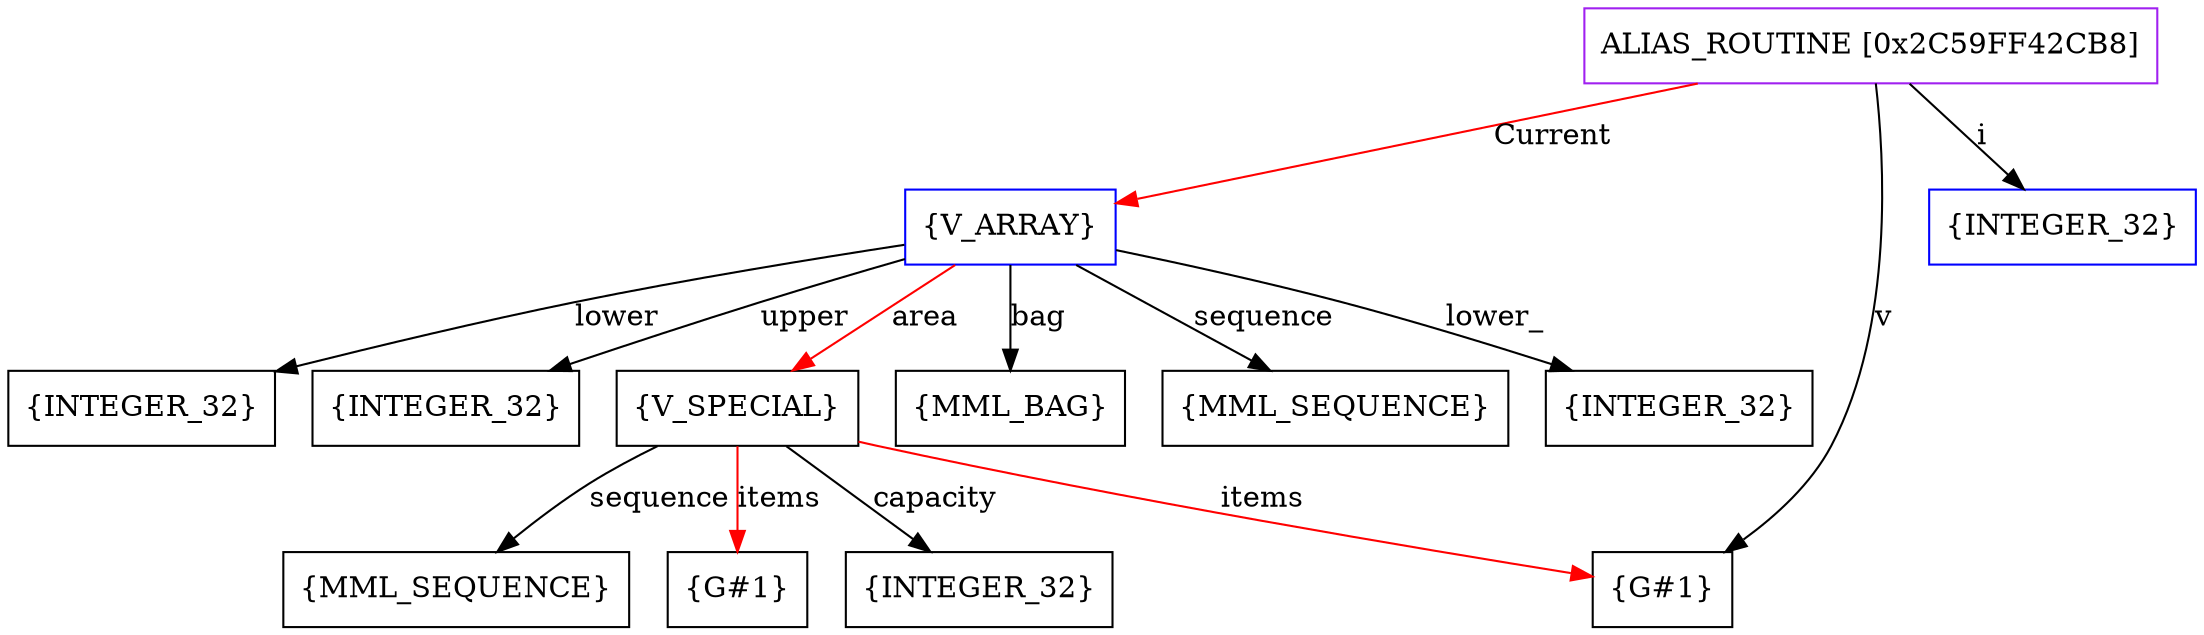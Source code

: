 digraph g {
	node [shape=box]
	b1[color=purple label=<ALIAS_ROUTINE [0x2C59FF42CB8]>]
	b2[color=blue label=<{V_ARRAY}>]
	b3[label=<{MML_BAG}>]
	b4[label=<{MML_SEQUENCE}>]
	b5[label=<{INTEGER_32}>]
	b6[label=<{INTEGER_32}>]
	b7[label=<{INTEGER_32}>]
	b8[label=<{V_SPECIAL}>]
	b9[label=<{G#1}>]
	b10[label=<{G#1}>]
	b11[label=<{INTEGER_32}>]
	b12[label=<{MML_SEQUENCE}>]
	b13[color=blue label=<{INTEGER_32}>]
	b1->b2[color=red label=<Current>]
	b2->b3[label=<bag>]
	b2->b4[label=<sequence>]
	b2->b5[label=<lower_>]
	b2->b6[label=<lower>]
	b2->b7[label=<upper>]
	b2->b8[color=red label=<area>]
	b8->b9[color=red label=<items>]
	b8->b10[color=red label=<items>]
	b8->b11[label=<capacity>]
	b8->b12[label=<sequence>]
	b1->b10[label=<v>]
	b1->b13[label=<i>]
}
